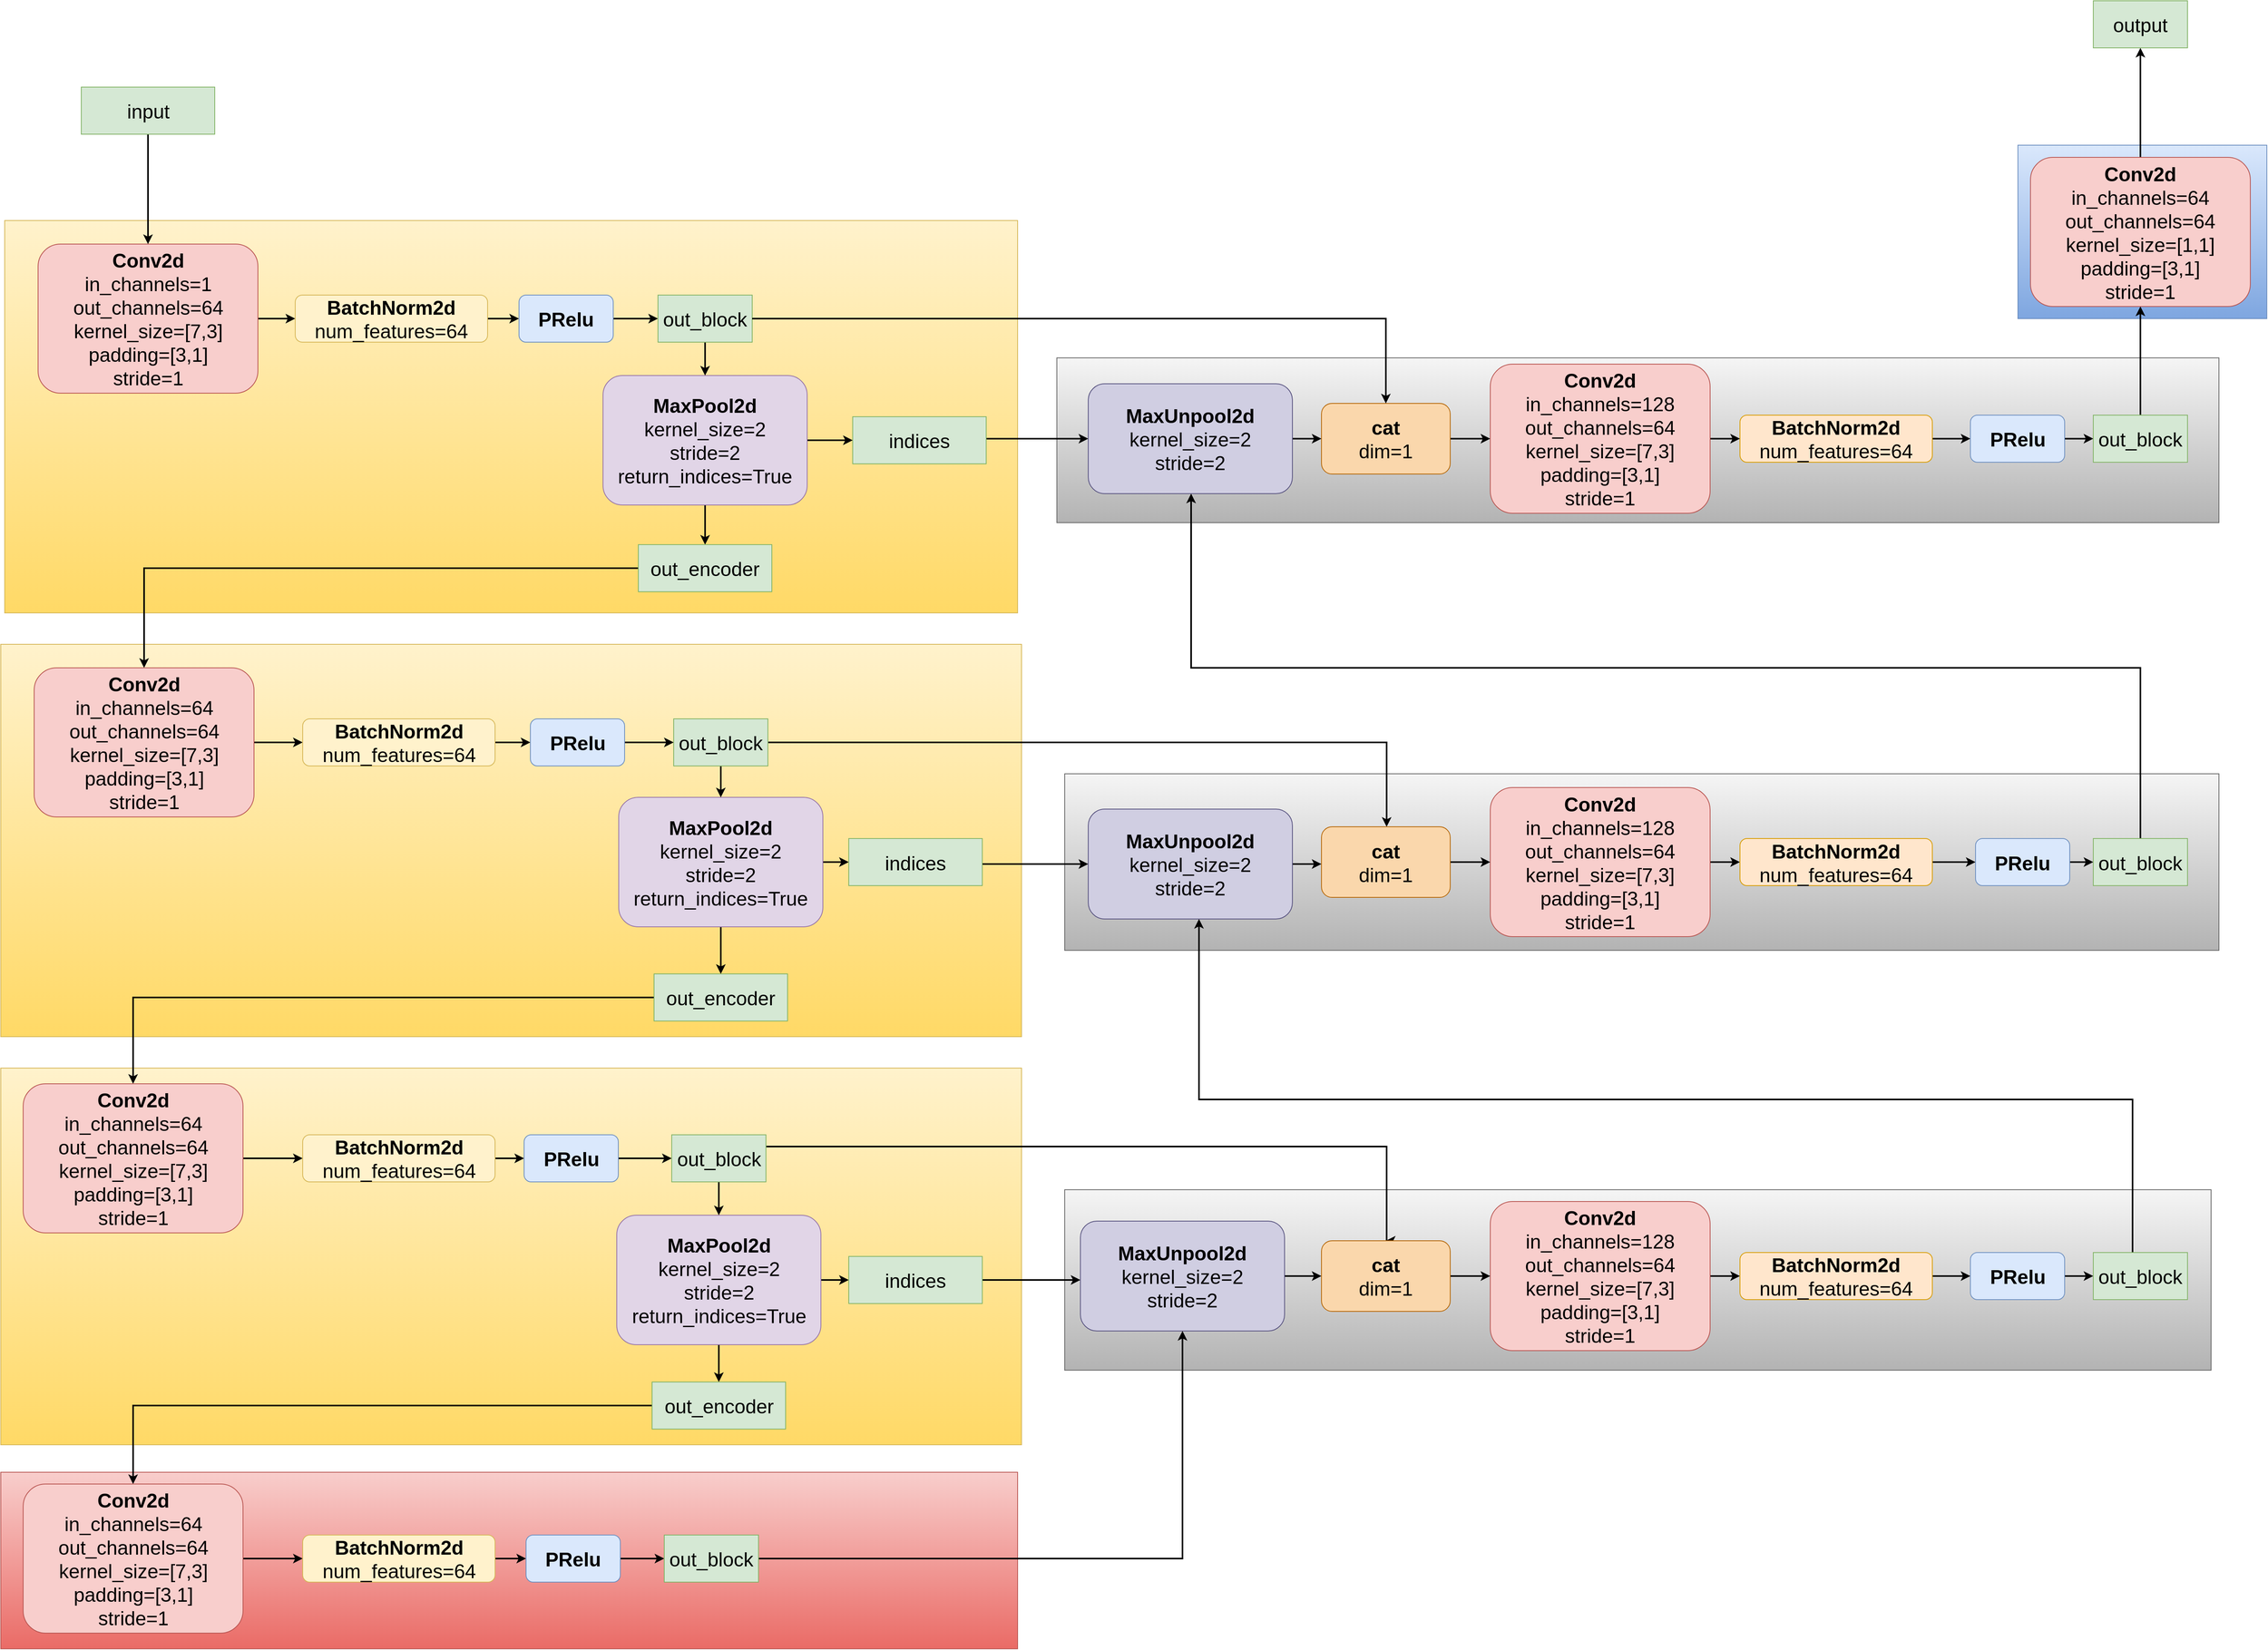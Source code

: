 <mxfile version="12.2.2" type="device" pages="1"><diagram id="ebkbb_dNoYNT-kJklyXU" name="第 1 页"><mxGraphModel dx="3671" dy="2813" grid="1" gridSize="10" guides="1" tooltips="1" connect="1" arrows="1" fold="1" page="1" pageScale="1" pageWidth="827" pageHeight="1169" math="0" shadow="0"><root><mxCell id="0"/><mxCell id="1" parent="0"/><mxCell id="zVtlVulOjqy8Bte3YcSf-152" value="" style="rounded=0;whiteSpace=wrap;html=1;gradientColor=#7ea6e0;fillColor=#dae8fc;strokeColor=#6c8ebf;" vertex="1" parent="1"><mxGeometry x="2534" y="-76" width="317" height="221" as="geometry"/></mxCell><mxCell id="zVtlVulOjqy8Bte3YcSf-151" value="" style="rounded=0;whiteSpace=wrap;html=1;gradientColor=#ea6b66;fillColor=#f8cecc;strokeColor=#b85450;" vertex="1" parent="1"><mxGeometry x="-35" y="1615" width="1295" height="225" as="geometry"/></mxCell><mxCell id="zVtlVulOjqy8Bte3YcSf-150" value="" style="rounded=0;whiteSpace=wrap;html=1;gradientColor=#b3b3b3;fillColor=#f5f5f5;strokeColor=#666666;" vertex="1" parent="1"><mxGeometry x="1320" y="1255" width="1460" height="230" as="geometry"/></mxCell><mxCell id="zVtlVulOjqy8Bte3YcSf-149" value="" style="rounded=0;whiteSpace=wrap;html=1;gradientColor=#b3b3b3;fillColor=#f5f5f5;strokeColor=#666666;" vertex="1" parent="1"><mxGeometry x="1320" y="725" width="1470" height="225" as="geometry"/></mxCell><mxCell id="zVtlVulOjqy8Bte3YcSf-148" value="" style="rounded=0;whiteSpace=wrap;html=1;fillColor=#f5f5f5;strokeColor=#666666;gradientColor=#b3b3b3;" vertex="1" parent="1"><mxGeometry x="1310" y="195" width="1480" height="210" as="geometry"/></mxCell><mxCell id="zVtlVulOjqy8Bte3YcSf-147" value="" style="rounded=0;whiteSpace=wrap;html=1;gradientColor=#ffd966;fillColor=#fff2cc;strokeColor=#d6b656;" vertex="1" parent="1"><mxGeometry x="-35" y="1100" width="1300" height="480" as="geometry"/></mxCell><mxCell id="zVtlVulOjqy8Bte3YcSf-146" value="" style="rounded=0;whiteSpace=wrap;html=1;gradientColor=#ffd966;fillColor=#fff2cc;strokeColor=#d6b656;" vertex="1" parent="1"><mxGeometry x="-35" y="560" width="1300" height="500" as="geometry"/></mxCell><mxCell id="zVtlVulOjqy8Bte3YcSf-145" value="" style="rounded=0;whiteSpace=wrap;html=1;fillColor=#fff2cc;strokeColor=#d6b656;gradientColor=#ffd966;" vertex="1" parent="1"><mxGeometry x="-30" y="20" width="1290" height="500" as="geometry"/></mxCell><mxCell id="zVtlVulOjqy8Bte3YcSf-5" style="edgeStyle=orthogonalEdgeStyle;rounded=0;orthogonalLoop=1;jettySize=auto;html=1;strokeWidth=2;" edge="1" parent="1" source="zVtlVulOjqy8Bte3YcSf-1" target="zVtlVulOjqy8Bte3YcSf-2"><mxGeometry relative="1" as="geometry"/></mxCell><mxCell id="zVtlVulOjqy8Bte3YcSf-1" value="&lt;font style=&quot;font-size: 25px&quot;&gt;&lt;b&gt;Conv2d&lt;/b&gt;&lt;br&gt;in_channels=1&lt;br&gt;out_channels=64&lt;br&gt;kernel_size=[7,3]&lt;br&gt;padding=[3,1]&lt;br&gt;stride=1&lt;br&gt;&lt;/font&gt;" style="rounded=1;whiteSpace=wrap;html=1;fillColor=#f8cecc;strokeColor=#b85450;" vertex="1" parent="1"><mxGeometry x="12.5" y="50" width="280" height="190" as="geometry"/></mxCell><mxCell id="zVtlVulOjqy8Bte3YcSf-6" style="edgeStyle=orthogonalEdgeStyle;rounded=0;orthogonalLoop=1;jettySize=auto;html=1;strokeWidth=2;" edge="1" parent="1" source="zVtlVulOjqy8Bte3YcSf-2" target="zVtlVulOjqy8Bte3YcSf-3"><mxGeometry relative="1" as="geometry"/></mxCell><mxCell id="zVtlVulOjqy8Bte3YcSf-2" value="&lt;font style=&quot;font-size: 25px&quot;&gt;&lt;b&gt;BatchNorm2d&lt;/b&gt;&lt;br&gt;num_features=64&lt;br&gt;&lt;/font&gt;" style="rounded=1;whiteSpace=wrap;html=1;fillColor=#fff2cc;strokeColor=#d6b656;" vertex="1" parent="1"><mxGeometry x="340" y="115" width="245" height="60" as="geometry"/></mxCell><mxCell id="zVtlVulOjqy8Bte3YcSf-9" style="edgeStyle=orthogonalEdgeStyle;rounded=0;orthogonalLoop=1;jettySize=auto;html=1;strokeWidth=2;" edge="1" parent="1" source="zVtlVulOjqy8Bte3YcSf-3" target="zVtlVulOjqy8Bte3YcSf-8"><mxGeometry relative="1" as="geometry"><Array as="points"><mxPoint x="840" y="145"/><mxPoint x="840" y="145"/></Array></mxGeometry></mxCell><mxCell id="zVtlVulOjqy8Bte3YcSf-3" value="&lt;font style=&quot;font-size: 25px&quot;&gt;&lt;b&gt;PRelu&lt;/b&gt;&lt;/font&gt;" style="rounded=1;whiteSpace=wrap;html=1;fillColor=#dae8fc;strokeColor=#6c8ebf;" vertex="1" parent="1"><mxGeometry x="625" y="115" width="120" height="60" as="geometry"/></mxCell><mxCell id="zVtlVulOjqy8Bte3YcSf-11" style="edgeStyle=orthogonalEdgeStyle;rounded=0;orthogonalLoop=1;jettySize=auto;html=1;strokeWidth=2;" edge="1" parent="1" source="zVtlVulOjqy8Bte3YcSf-4" target="zVtlVulOjqy8Bte3YcSf-10"><mxGeometry relative="1" as="geometry"/></mxCell><mxCell id="zVtlVulOjqy8Bte3YcSf-137" style="edgeStyle=orthogonalEdgeStyle;rounded=0;orthogonalLoop=1;jettySize=auto;html=1;strokeWidth=2;" edge="1" parent="1" source="zVtlVulOjqy8Bte3YcSf-4" target="zVtlVulOjqy8Bte3YcSf-12"><mxGeometry relative="1" as="geometry"/></mxCell><mxCell id="zVtlVulOjqy8Bte3YcSf-4" value="&lt;span style=&quot;font-size: 25px&quot;&gt;&lt;b&gt;MaxPool2d&lt;/b&gt;&lt;br&gt;kernel_size=2&lt;br&gt;stride=2&lt;br&gt;return_indices=True&lt;br&gt;&lt;/span&gt;" style="rounded=1;whiteSpace=wrap;html=1;fillColor=#e1d5e7;strokeColor=#9673a6;" vertex="1" parent="1"><mxGeometry x="732" y="217.5" width="260" height="165" as="geometry"/></mxCell><mxCell id="zVtlVulOjqy8Bte3YcSf-40" style="edgeStyle=orthogonalEdgeStyle;rounded=0;orthogonalLoop=1;jettySize=auto;html=1;strokeWidth=2;" edge="1" parent="1" source="zVtlVulOjqy8Bte3YcSf-8" target="zVtlVulOjqy8Bte3YcSf-4"><mxGeometry relative="1" as="geometry"><Array as="points"><mxPoint x="900" y="373"/></Array></mxGeometry></mxCell><mxCell id="zVtlVulOjqy8Bte3YcSf-8" value="&lt;font style=&quot;font-size: 25px&quot;&gt;out_block&lt;/font&gt;" style="rounded=0;whiteSpace=wrap;html=1;fillColor=#d5e8d4;strokeColor=#82b366;" vertex="1" parent="1"><mxGeometry x="802" y="115" width="120" height="60" as="geometry"/></mxCell><mxCell id="zVtlVulOjqy8Bte3YcSf-87" style="edgeStyle=orthogonalEdgeStyle;rounded=0;orthogonalLoop=1;jettySize=auto;html=1;entryX=0.5;entryY=0;entryDx=0;entryDy=0;strokeWidth=2;" edge="1" parent="1" source="zVtlVulOjqy8Bte3YcSf-10" target="zVtlVulOjqy8Bte3YcSf-42"><mxGeometry relative="1" as="geometry"/></mxCell><mxCell id="zVtlVulOjqy8Bte3YcSf-10" value="&lt;span style=&quot;font-size: 25px&quot;&gt;out_encoder&lt;/span&gt;" style="rounded=0;whiteSpace=wrap;html=1;fillColor=#d5e8d4;strokeColor=#82b366;" vertex="1" parent="1"><mxGeometry x="777" y="433" width="170" height="60" as="geometry"/></mxCell><mxCell id="zVtlVulOjqy8Bte3YcSf-125" style="edgeStyle=orthogonalEdgeStyle;rounded=0;orthogonalLoop=1;jettySize=auto;html=1;strokeWidth=2;" edge="1" parent="1" source="zVtlVulOjqy8Bte3YcSf-12" target="zVtlVulOjqy8Bte3YcSf-121"><mxGeometry relative="1" as="geometry"><Array as="points"><mxPoint x="1250" y="298"/><mxPoint x="1250" y="298"/></Array></mxGeometry></mxCell><mxCell id="zVtlVulOjqy8Bte3YcSf-12" value="&lt;span style=&quot;font-size: 25px&quot;&gt;indices&lt;/span&gt;" style="rounded=0;whiteSpace=wrap;html=1;fillColor=#d5e8d4;strokeColor=#82b366;" vertex="1" parent="1"><mxGeometry x="1050" y="270" width="170" height="60" as="geometry"/></mxCell><mxCell id="zVtlVulOjqy8Bte3YcSf-41" style="edgeStyle=orthogonalEdgeStyle;rounded=0;orthogonalLoop=1;jettySize=auto;html=1;strokeWidth=2;" edge="1" source="zVtlVulOjqy8Bte3YcSf-42" target="zVtlVulOjqy8Bte3YcSf-44" parent="1"><mxGeometry relative="1" as="geometry"/></mxCell><mxCell id="zVtlVulOjqy8Bte3YcSf-42" value="&lt;font style=&quot;font-size: 25px&quot;&gt;&lt;b&gt;Conv2d&lt;/b&gt;&lt;br&gt;in_channels=64&lt;br&gt;out_channels=64&lt;br&gt;kernel_size=[7,3]&lt;br&gt;padding=[3,1]&lt;br&gt;stride=1&lt;br&gt;&lt;/font&gt;" style="rounded=1;whiteSpace=wrap;html=1;fillColor=#f8cecc;strokeColor=#b85450;" vertex="1" parent="1"><mxGeometry x="7.5" y="590" width="280" height="190" as="geometry"/></mxCell><mxCell id="zVtlVulOjqy8Bte3YcSf-43" style="edgeStyle=orthogonalEdgeStyle;rounded=0;orthogonalLoop=1;jettySize=auto;html=1;strokeWidth=2;" edge="1" source="zVtlVulOjqy8Bte3YcSf-44" target="zVtlVulOjqy8Bte3YcSf-46" parent="1"><mxGeometry relative="1" as="geometry"/></mxCell><mxCell id="zVtlVulOjqy8Bte3YcSf-44" value="&lt;font style=&quot;font-size: 25px&quot;&gt;&lt;b&gt;BatchNorm2d&lt;/b&gt;&lt;br&gt;num_features=64&lt;br&gt;&lt;/font&gt;" style="rounded=1;whiteSpace=wrap;html=1;fillColor=#fff2cc;strokeColor=#d6b656;" vertex="1" parent="1"><mxGeometry x="349.5" y="655" width="245" height="60" as="geometry"/></mxCell><mxCell id="zVtlVulOjqy8Bte3YcSf-88" style="edgeStyle=orthogonalEdgeStyle;rounded=0;orthogonalLoop=1;jettySize=auto;html=1;strokeWidth=2;" edge="1" parent="1" source="zVtlVulOjqy8Bte3YcSf-46" target="zVtlVulOjqy8Bte3YcSf-51"><mxGeometry relative="1" as="geometry"/></mxCell><mxCell id="zVtlVulOjqy8Bte3YcSf-46" value="&lt;font style=&quot;font-size: 25px&quot;&gt;&lt;b&gt;PRelu&lt;/b&gt;&lt;/font&gt;" style="rounded=1;whiteSpace=wrap;html=1;fillColor=#dae8fc;strokeColor=#6c8ebf;" vertex="1" parent="1"><mxGeometry x="639.5" y="655" width="120" height="60" as="geometry"/></mxCell><mxCell id="zVtlVulOjqy8Bte3YcSf-47" style="edgeStyle=orthogonalEdgeStyle;rounded=0;orthogonalLoop=1;jettySize=auto;html=1;strokeWidth=2;" edge="1" source="zVtlVulOjqy8Bte3YcSf-49" target="zVtlVulOjqy8Bte3YcSf-52" parent="1"><mxGeometry relative="1" as="geometry"/></mxCell><mxCell id="zVtlVulOjqy8Bte3YcSf-138" style="edgeStyle=orthogonalEdgeStyle;rounded=0;orthogonalLoop=1;jettySize=auto;html=1;strokeWidth=2;" edge="1" parent="1" source="zVtlVulOjqy8Bte3YcSf-49" target="zVtlVulOjqy8Bte3YcSf-53"><mxGeometry relative="1" as="geometry"/></mxCell><mxCell id="zVtlVulOjqy8Bte3YcSf-49" value="&lt;span style=&quot;font-size: 25px&quot;&gt;&lt;b&gt;MaxPool2d&lt;/b&gt;&lt;br&gt;kernel_size=2&lt;br&gt;stride=2&lt;br&gt;return_indices=True&lt;br&gt;&lt;/span&gt;" style="rounded=1;whiteSpace=wrap;html=1;fillColor=#e1d5e7;strokeColor=#9673a6;" vertex="1" parent="1"><mxGeometry x="752" y="755" width="260" height="165" as="geometry"/></mxCell><mxCell id="zVtlVulOjqy8Bte3YcSf-89" style="edgeStyle=orthogonalEdgeStyle;rounded=0;orthogonalLoop=1;jettySize=auto;html=1;strokeWidth=2;" edge="1" parent="1" source="zVtlVulOjqy8Bte3YcSf-51" target="zVtlVulOjqy8Bte3YcSf-49"><mxGeometry relative="1" as="geometry"/></mxCell><mxCell id="zVtlVulOjqy8Bte3YcSf-112" style="edgeStyle=orthogonalEdgeStyle;rounded=0;orthogonalLoop=1;jettySize=auto;html=1;strokeWidth=2;" edge="1" parent="1" source="zVtlVulOjqy8Bte3YcSf-51" target="zVtlVulOjqy8Bte3YcSf-109"><mxGeometry relative="1" as="geometry"><Array as="points"><mxPoint x="1730" y="685"/></Array></mxGeometry></mxCell><mxCell id="zVtlVulOjqy8Bte3YcSf-51" value="&lt;font style=&quot;font-size: 25px&quot;&gt;out_block&lt;/font&gt;" style="rounded=0;whiteSpace=wrap;html=1;fillColor=#d5e8d4;strokeColor=#82b366;" vertex="1" parent="1"><mxGeometry x="822" y="655" width="120" height="60" as="geometry"/></mxCell><mxCell id="zVtlVulOjqy8Bte3YcSf-90" style="edgeStyle=orthogonalEdgeStyle;rounded=0;orthogonalLoop=1;jettySize=auto;html=1;strokeWidth=2;" edge="1" parent="1" source="zVtlVulOjqy8Bte3YcSf-52" target="zVtlVulOjqy8Bte3YcSf-55"><mxGeometry relative="1" as="geometry"/></mxCell><mxCell id="zVtlVulOjqy8Bte3YcSf-52" value="&lt;span style=&quot;font-size: 25px&quot;&gt;out_encoder&lt;/span&gt;" style="rounded=0;whiteSpace=wrap;html=1;fillColor=#d5e8d4;strokeColor=#82b366;" vertex="1" parent="1"><mxGeometry x="797" y="980" width="170" height="60" as="geometry"/></mxCell><mxCell id="zVtlVulOjqy8Bte3YcSf-111" style="edgeStyle=orthogonalEdgeStyle;rounded=0;orthogonalLoop=1;jettySize=auto;html=1;strokeWidth=2;" edge="1" parent="1" source="zVtlVulOjqy8Bte3YcSf-53" target="zVtlVulOjqy8Bte3YcSf-107"><mxGeometry relative="1" as="geometry"><Array as="points"><mxPoint x="1250" y="840"/><mxPoint x="1250" y="840"/></Array></mxGeometry></mxCell><mxCell id="zVtlVulOjqy8Bte3YcSf-53" value="&lt;span style=&quot;font-size: 25px&quot;&gt;indices&lt;/span&gt;" style="rounded=0;whiteSpace=wrap;html=1;fillColor=#d5e8d4;strokeColor=#82b366;" vertex="1" parent="1"><mxGeometry x="1045" y="807.5" width="170" height="60" as="geometry"/></mxCell><mxCell id="zVtlVulOjqy8Bte3YcSf-54" style="edgeStyle=orthogonalEdgeStyle;rounded=0;orthogonalLoop=1;jettySize=auto;html=1;strokeWidth=2;" edge="1" source="zVtlVulOjqy8Bte3YcSf-55" target="zVtlVulOjqy8Bte3YcSf-57" parent="1"><mxGeometry relative="1" as="geometry"/></mxCell><mxCell id="zVtlVulOjqy8Bte3YcSf-55" value="&lt;font style=&quot;font-size: 25px&quot;&gt;&lt;b&gt;Conv2d&lt;/b&gt;&lt;br&gt;in_channels=64&lt;br&gt;out_channels=64&lt;br&gt;kernel_size=[7,3]&lt;br&gt;padding=[3,1]&lt;br&gt;stride=1&lt;br&gt;&lt;/font&gt;" style="rounded=1;whiteSpace=wrap;html=1;fillColor=#f8cecc;strokeColor=#b85450;" vertex="1" parent="1"><mxGeometry x="-6.5" y="1120" width="280" height="190" as="geometry"/></mxCell><mxCell id="zVtlVulOjqy8Bte3YcSf-56" style="edgeStyle=orthogonalEdgeStyle;rounded=0;orthogonalLoop=1;jettySize=auto;html=1;strokeWidth=2;" edge="1" source="zVtlVulOjqy8Bte3YcSf-57" target="zVtlVulOjqy8Bte3YcSf-59" parent="1"><mxGeometry relative="1" as="geometry"/></mxCell><mxCell id="zVtlVulOjqy8Bte3YcSf-57" value="&lt;font style=&quot;font-size: 25px&quot;&gt;&lt;b&gt;BatchNorm2d&lt;/b&gt;&lt;br&gt;num_features=64&lt;br&gt;&lt;/font&gt;" style="rounded=1;whiteSpace=wrap;html=1;fillColor=#fff2cc;strokeColor=#d6b656;" vertex="1" parent="1"><mxGeometry x="349.5" y="1185" width="245" height="60" as="geometry"/></mxCell><mxCell id="zVtlVulOjqy8Bte3YcSf-91" style="edgeStyle=orthogonalEdgeStyle;rounded=0;orthogonalLoop=1;jettySize=auto;html=1;strokeWidth=2;" edge="1" parent="1" source="zVtlVulOjqy8Bte3YcSf-59" target="zVtlVulOjqy8Bte3YcSf-64"><mxGeometry relative="1" as="geometry"/></mxCell><mxCell id="zVtlVulOjqy8Bte3YcSf-59" value="&lt;font style=&quot;font-size: 25px&quot;&gt;&lt;b&gt;PRelu&lt;/b&gt;&lt;/font&gt;" style="rounded=1;whiteSpace=wrap;html=1;fillColor=#dae8fc;strokeColor=#6c8ebf;" vertex="1" parent="1"><mxGeometry x="631.5" y="1185" width="120" height="60" as="geometry"/></mxCell><mxCell id="zVtlVulOjqy8Bte3YcSf-141" style="edgeStyle=orthogonalEdgeStyle;rounded=0;orthogonalLoop=1;jettySize=auto;html=1;strokeWidth=2;" edge="1" parent="1" source="zVtlVulOjqy8Bte3YcSf-62" target="zVtlVulOjqy8Bte3YcSf-66"><mxGeometry relative="1" as="geometry"/></mxCell><mxCell id="zVtlVulOjqy8Bte3YcSf-142" style="edgeStyle=orthogonalEdgeStyle;rounded=0;orthogonalLoop=1;jettySize=auto;html=1;strokeWidth=2;" edge="1" parent="1" source="zVtlVulOjqy8Bte3YcSf-62" target="zVtlVulOjqy8Bte3YcSf-65"><mxGeometry relative="1" as="geometry"/></mxCell><mxCell id="zVtlVulOjqy8Bte3YcSf-62" value="&lt;span style=&quot;font-size: 25px&quot;&gt;&lt;b&gt;MaxPool2d&lt;/b&gt;&lt;br&gt;kernel_size=2&lt;br&gt;stride=2&lt;br&gt;return_indices=True&lt;br&gt;&lt;/span&gt;" style="rounded=1;whiteSpace=wrap;html=1;fillColor=#e1d5e7;strokeColor=#9673a6;" vertex="1" parent="1"><mxGeometry x="749.5" y="1287.5" width="260" height="165" as="geometry"/></mxCell><mxCell id="zVtlVulOjqy8Bte3YcSf-98" style="edgeStyle=orthogonalEdgeStyle;rounded=0;orthogonalLoop=1;jettySize=auto;html=1;entryX=0.5;entryY=0;entryDx=0;entryDy=0;strokeWidth=2;" edge="1" parent="1" source="zVtlVulOjqy8Bte3YcSf-64" target="zVtlVulOjqy8Bte3YcSf-76"><mxGeometry relative="1" as="geometry"><Array as="points"><mxPoint x="1730" y="1200"/></Array></mxGeometry></mxCell><mxCell id="zVtlVulOjqy8Bte3YcSf-140" style="edgeStyle=orthogonalEdgeStyle;rounded=0;orthogonalLoop=1;jettySize=auto;html=1;strokeWidth=2;" edge="1" parent="1" source="zVtlVulOjqy8Bte3YcSf-64" target="zVtlVulOjqy8Bte3YcSf-62"><mxGeometry relative="1" as="geometry"/></mxCell><mxCell id="zVtlVulOjqy8Bte3YcSf-64" value="&lt;font style=&quot;font-size: 25px&quot;&gt;out_block&lt;/font&gt;" style="rounded=0;whiteSpace=wrap;html=1;fillColor=#d5e8d4;strokeColor=#82b366;" vertex="1" parent="1"><mxGeometry x="819.5" y="1185" width="120" height="60" as="geometry"/></mxCell><mxCell id="zVtlVulOjqy8Bte3YcSf-94" style="edgeStyle=orthogonalEdgeStyle;rounded=0;orthogonalLoop=1;jettySize=auto;html=1;strokeWidth=2;" edge="1" parent="1" source="zVtlVulOjqy8Bte3YcSf-65" target="zVtlVulOjqy8Bte3YcSf-81"><mxGeometry relative="1" as="geometry"/></mxCell><mxCell id="zVtlVulOjqy8Bte3YcSf-65" value="&lt;span style=&quot;font-size: 25px&quot;&gt;out_encoder&lt;/span&gt;" style="rounded=0;whiteSpace=wrap;html=1;fillColor=#d5e8d4;strokeColor=#82b366;" vertex="1" parent="1"><mxGeometry x="794.5" y="1500" width="170" height="60" as="geometry"/></mxCell><mxCell id="zVtlVulOjqy8Bte3YcSf-97" style="edgeStyle=orthogonalEdgeStyle;rounded=0;orthogonalLoop=1;jettySize=auto;html=1;strokeWidth=2;" edge="1" parent="1" source="zVtlVulOjqy8Bte3YcSf-66" target="zVtlVulOjqy8Bte3YcSf-74"><mxGeometry relative="1" as="geometry"><Array as="points"><mxPoint x="1300" y="1370"/><mxPoint x="1300" y="1370"/></Array></mxGeometry></mxCell><mxCell id="zVtlVulOjqy8Bte3YcSf-66" value="&lt;span style=&quot;font-size: 25px&quot;&gt;indices&lt;/span&gt;" style="rounded=0;whiteSpace=wrap;html=1;fillColor=#d5e8d4;strokeColor=#82b366;" vertex="1" parent="1"><mxGeometry x="1045" y="1340" width="170" height="60" as="geometry"/></mxCell><mxCell id="zVtlVulOjqy8Bte3YcSf-67" style="edgeStyle=orthogonalEdgeStyle;rounded=0;orthogonalLoop=1;jettySize=auto;html=1;strokeWidth=2;" edge="1" source="zVtlVulOjqy8Bte3YcSf-68" target="zVtlVulOjqy8Bte3YcSf-70" parent="1"><mxGeometry relative="1" as="geometry"/></mxCell><mxCell id="zVtlVulOjqy8Bte3YcSf-68" value="&lt;font style=&quot;font-size: 25px&quot;&gt;&lt;b&gt;Conv2d&lt;/b&gt;&lt;br&gt;in_channels=128&lt;br&gt;out_channels=64&lt;br&gt;kernel_size=[7,3]&lt;br&gt;padding=[3,1]&lt;br&gt;stride=1&lt;br&gt;&lt;/font&gt;" style="rounded=1;whiteSpace=wrap;html=1;fillColor=#f8cecc;strokeColor=#b85450;" vertex="1" parent="1"><mxGeometry x="1862" y="1270" width="280" height="190" as="geometry"/></mxCell><mxCell id="zVtlVulOjqy8Bte3YcSf-69" style="edgeStyle=orthogonalEdgeStyle;rounded=0;orthogonalLoop=1;jettySize=auto;html=1;strokeWidth=2;" edge="1" source="zVtlVulOjqy8Bte3YcSf-70" target="zVtlVulOjqy8Bte3YcSf-72" parent="1"><mxGeometry relative="1" as="geometry"/></mxCell><mxCell id="zVtlVulOjqy8Bte3YcSf-70" value="&lt;font style=&quot;font-size: 25px&quot;&gt;&lt;b&gt;BatchNorm2d&lt;/b&gt;&lt;br&gt;num_features=64&lt;br&gt;&lt;/font&gt;" style="rounded=1;whiteSpace=wrap;html=1;fillColor=#ffe6cc;strokeColor=#d79b00;" vertex="1" parent="1"><mxGeometry x="2180" y="1335" width="245" height="60" as="geometry"/></mxCell><mxCell id="zVtlVulOjqy8Bte3YcSf-95" style="edgeStyle=orthogonalEdgeStyle;rounded=0;orthogonalLoop=1;jettySize=auto;html=1;strokeWidth=2;" edge="1" parent="1" source="zVtlVulOjqy8Bte3YcSf-72" target="zVtlVulOjqy8Bte3YcSf-73"><mxGeometry relative="1" as="geometry"/></mxCell><mxCell id="zVtlVulOjqy8Bte3YcSf-72" value="&lt;font style=&quot;font-size: 25px&quot;&gt;&lt;b&gt;PRelu&lt;/b&gt;&lt;/font&gt;" style="rounded=1;whiteSpace=wrap;html=1;fillColor=#dae8fc;strokeColor=#6c8ebf;" vertex="1" parent="1"><mxGeometry x="2473.5" y="1335" width="120" height="60" as="geometry"/></mxCell><mxCell id="zVtlVulOjqy8Bte3YcSf-110" style="edgeStyle=orthogonalEdgeStyle;rounded=0;orthogonalLoop=1;jettySize=auto;html=1;strokeWidth=2;" edge="1" parent="1" source="zVtlVulOjqy8Bte3YcSf-73" target="zVtlVulOjqy8Bte3YcSf-107"><mxGeometry relative="1" as="geometry"><Array as="points"><mxPoint x="2680" y="1140"/><mxPoint x="1491" y="1140"/></Array></mxGeometry></mxCell><mxCell id="zVtlVulOjqy8Bte3YcSf-73" value="&lt;font style=&quot;font-size: 25px&quot;&gt;out_block&lt;/font&gt;" style="rounded=0;whiteSpace=wrap;html=1;fillColor=#d5e8d4;strokeColor=#82b366;" vertex="1" parent="1"><mxGeometry x="2630" y="1335" width="120" height="60" as="geometry"/></mxCell><mxCell id="zVtlVulOjqy8Bte3YcSf-77" style="edgeStyle=orthogonalEdgeStyle;rounded=0;orthogonalLoop=1;jettySize=auto;html=1;strokeWidth=2;" edge="1" parent="1" source="zVtlVulOjqy8Bte3YcSf-74" target="zVtlVulOjqy8Bte3YcSf-76"><mxGeometry relative="1" as="geometry"/></mxCell><mxCell id="zVtlVulOjqy8Bte3YcSf-74" value="&lt;span style=&quot;font-size: 25px&quot;&gt;&lt;b&gt;MaxUnpool2d&lt;/b&gt;&lt;br&gt;kernel_size=2&lt;br&gt;stride=2&lt;br&gt;&lt;/span&gt;" style="rounded=1;whiteSpace=wrap;html=1;fillColor=#d0cee2;strokeColor=#56517e;" vertex="1" parent="1"><mxGeometry x="1340" y="1295" width="260" height="140" as="geometry"/></mxCell><mxCell id="zVtlVulOjqy8Bte3YcSf-78" style="edgeStyle=orthogonalEdgeStyle;rounded=0;orthogonalLoop=1;jettySize=auto;html=1;strokeWidth=2;" edge="1" parent="1" source="zVtlVulOjqy8Bte3YcSf-76" target="zVtlVulOjqy8Bte3YcSf-68"><mxGeometry relative="1" as="geometry"/></mxCell><mxCell id="zVtlVulOjqy8Bte3YcSf-76" value="&lt;span style=&quot;font-size: 25px&quot;&gt;&lt;b&gt;cat&lt;/b&gt;&lt;br&gt;dim=1&lt;br&gt;&lt;/span&gt;" style="rounded=1;whiteSpace=wrap;html=1;fillColor=#fad7ac;strokeColor=#b46504;" vertex="1" parent="1"><mxGeometry x="1647" y="1320" width="164" height="90" as="geometry"/></mxCell><mxCell id="zVtlVulOjqy8Bte3YcSf-80" style="edgeStyle=orthogonalEdgeStyle;rounded=0;orthogonalLoop=1;jettySize=auto;html=1;strokeWidth=2;" edge="1" source="zVtlVulOjqy8Bte3YcSf-81" target="zVtlVulOjqy8Bte3YcSf-83" parent="1"><mxGeometry relative="1" as="geometry"/></mxCell><mxCell id="zVtlVulOjqy8Bte3YcSf-81" value="&lt;font style=&quot;font-size: 25px&quot;&gt;&lt;b&gt;Conv2d&lt;/b&gt;&lt;br&gt;in_channels=64&lt;br&gt;out_channels=64&lt;br&gt;kernel_size=[7,3]&lt;br&gt;padding=[3,1]&lt;br&gt;stride=1&lt;br&gt;&lt;/font&gt;" style="rounded=1;whiteSpace=wrap;html=1;fillColor=#f8cecc;strokeColor=#b85450;" vertex="1" parent="1"><mxGeometry x="-6.5" y="1630" width="280" height="190" as="geometry"/></mxCell><mxCell id="zVtlVulOjqy8Bte3YcSf-82" style="edgeStyle=orthogonalEdgeStyle;rounded=0;orthogonalLoop=1;jettySize=auto;html=1;strokeWidth=2;" edge="1" source="zVtlVulOjqy8Bte3YcSf-83" target="zVtlVulOjqy8Bte3YcSf-85" parent="1"><mxGeometry relative="1" as="geometry"/></mxCell><mxCell id="zVtlVulOjqy8Bte3YcSf-83" value="&lt;font style=&quot;font-size: 25px&quot;&gt;&lt;b&gt;BatchNorm2d&lt;/b&gt;&lt;br&gt;num_features=64&lt;br&gt;&lt;/font&gt;" style="rounded=1;whiteSpace=wrap;html=1;fillColor=#fff2cc;strokeColor=#d6b656;" vertex="1" parent="1"><mxGeometry x="349.5" y="1695" width="245" height="60" as="geometry"/></mxCell><mxCell id="zVtlVulOjqy8Bte3YcSf-93" style="edgeStyle=orthogonalEdgeStyle;rounded=0;orthogonalLoop=1;jettySize=auto;html=1;strokeWidth=2;" edge="1" parent="1" source="zVtlVulOjqy8Bte3YcSf-85" target="zVtlVulOjqy8Bte3YcSf-86"><mxGeometry relative="1" as="geometry"/></mxCell><mxCell id="zVtlVulOjqy8Bte3YcSf-85" value="&lt;font style=&quot;font-size: 25px&quot;&gt;&lt;b&gt;PRelu&lt;/b&gt;&lt;/font&gt;" style="rounded=1;whiteSpace=wrap;html=1;fillColor=#dae8fc;strokeColor=#6c8ebf;" vertex="1" parent="1"><mxGeometry x="634" y="1695" width="120" height="60" as="geometry"/></mxCell><mxCell id="zVtlVulOjqy8Bte3YcSf-96" style="edgeStyle=orthogonalEdgeStyle;rounded=0;orthogonalLoop=1;jettySize=auto;html=1;strokeWidth=2;" edge="1" parent="1" source="zVtlVulOjqy8Bte3YcSf-86" target="zVtlVulOjqy8Bte3YcSf-74"><mxGeometry relative="1" as="geometry"/></mxCell><mxCell id="zVtlVulOjqy8Bte3YcSf-86" value="&lt;font style=&quot;font-size: 25px&quot;&gt;out_block&lt;/font&gt;" style="rounded=0;whiteSpace=wrap;html=1;fillColor=#d5e8d4;strokeColor=#82b366;" vertex="1" parent="1"><mxGeometry x="810" y="1695" width="120" height="60" as="geometry"/></mxCell><mxCell id="zVtlVulOjqy8Bte3YcSf-99" style="edgeStyle=orthogonalEdgeStyle;rounded=0;orthogonalLoop=1;jettySize=auto;html=1;strokeWidth=2;" edge="1" source="zVtlVulOjqy8Bte3YcSf-100" target="zVtlVulOjqy8Bte3YcSf-102" parent="1"><mxGeometry relative="1" as="geometry"/></mxCell><mxCell id="zVtlVulOjqy8Bte3YcSf-100" value="&lt;font style=&quot;font-size: 25px&quot;&gt;&lt;b&gt;Conv2d&lt;/b&gt;&lt;br&gt;in_channels=128&lt;br&gt;out_channels=64&lt;br&gt;kernel_size=[7,3]&lt;br&gt;padding=[3,1]&lt;br&gt;stride=1&lt;br&gt;&lt;/font&gt;" style="rounded=1;whiteSpace=wrap;html=1;fillColor=#f8cecc;strokeColor=#b85450;" vertex="1" parent="1"><mxGeometry x="1862" y="742.5" width="280" height="190" as="geometry"/></mxCell><mxCell id="zVtlVulOjqy8Bte3YcSf-101" style="edgeStyle=orthogonalEdgeStyle;rounded=0;orthogonalLoop=1;jettySize=auto;html=1;strokeWidth=2;" edge="1" source="zVtlVulOjqy8Bte3YcSf-102" target="zVtlVulOjqy8Bte3YcSf-104" parent="1"><mxGeometry relative="1" as="geometry"/></mxCell><mxCell id="zVtlVulOjqy8Bte3YcSf-102" value="&lt;font style=&quot;font-size: 25px&quot;&gt;&lt;b&gt;BatchNorm2d&lt;/b&gt;&lt;br&gt;num_features=64&lt;br&gt;&lt;/font&gt;" style="rounded=1;whiteSpace=wrap;html=1;fillColor=#ffe6cc;strokeColor=#d79b00;" vertex="1" parent="1"><mxGeometry x="2180" y="807.5" width="245" height="60" as="geometry"/></mxCell><mxCell id="zVtlVulOjqy8Bte3YcSf-103" style="edgeStyle=orthogonalEdgeStyle;rounded=0;orthogonalLoop=1;jettySize=auto;html=1;strokeWidth=2;" edge="1" source="zVtlVulOjqy8Bte3YcSf-104" target="zVtlVulOjqy8Bte3YcSf-105" parent="1"><mxGeometry relative="1" as="geometry"/></mxCell><mxCell id="zVtlVulOjqy8Bte3YcSf-104" value="&lt;font style=&quot;font-size: 25px&quot;&gt;&lt;b&gt;PRelu&lt;/b&gt;&lt;/font&gt;" style="rounded=1;whiteSpace=wrap;html=1;fillColor=#dae8fc;strokeColor=#6c8ebf;" vertex="1" parent="1"><mxGeometry x="2480" y="807.5" width="120" height="60" as="geometry"/></mxCell><mxCell id="zVtlVulOjqy8Bte3YcSf-124" style="edgeStyle=orthogonalEdgeStyle;rounded=0;orthogonalLoop=1;jettySize=auto;html=1;strokeWidth=2;" edge="1" parent="1" source="zVtlVulOjqy8Bte3YcSf-105" target="zVtlVulOjqy8Bte3YcSf-121"><mxGeometry relative="1" as="geometry"><Array as="points"><mxPoint x="2690" y="590"/><mxPoint x="1481" y="590"/></Array></mxGeometry></mxCell><mxCell id="zVtlVulOjqy8Bte3YcSf-105" value="&lt;font style=&quot;font-size: 25px&quot;&gt;out_block&lt;/font&gt;" style="rounded=0;whiteSpace=wrap;html=1;fillColor=#d5e8d4;strokeColor=#82b366;" vertex="1" parent="1"><mxGeometry x="2630" y="807.5" width="120" height="60" as="geometry"/></mxCell><mxCell id="zVtlVulOjqy8Bte3YcSf-106" style="edgeStyle=orthogonalEdgeStyle;rounded=0;orthogonalLoop=1;jettySize=auto;html=1;strokeWidth=2;" edge="1" source="zVtlVulOjqy8Bte3YcSf-107" target="zVtlVulOjqy8Bte3YcSf-109" parent="1"><mxGeometry relative="1" as="geometry"><Array as="points"><mxPoint x="1670" y="840"/><mxPoint x="1670" y="840"/></Array></mxGeometry></mxCell><mxCell id="zVtlVulOjqy8Bte3YcSf-107" value="&lt;span style=&quot;font-size: 25px&quot;&gt;&lt;b&gt;MaxUnpool2d&lt;/b&gt;&lt;br&gt;kernel_size=2&lt;br&gt;stride=2&lt;br&gt;&lt;/span&gt;" style="rounded=1;whiteSpace=wrap;html=1;fillColor=#d0cee2;strokeColor=#56517e;" vertex="1" parent="1"><mxGeometry x="1350" y="770" width="260" height="140" as="geometry"/></mxCell><mxCell id="zVtlVulOjqy8Bte3YcSf-108" style="edgeStyle=orthogonalEdgeStyle;rounded=0;orthogonalLoop=1;jettySize=auto;html=1;strokeWidth=2;" edge="1" source="zVtlVulOjqy8Bte3YcSf-109" target="zVtlVulOjqy8Bte3YcSf-100" parent="1"><mxGeometry relative="1" as="geometry"/></mxCell><mxCell id="zVtlVulOjqy8Bte3YcSf-109" value="&lt;span style=&quot;font-size: 25px&quot;&gt;&lt;b&gt;cat&lt;/b&gt;&lt;br&gt;dim=1&lt;br&gt;&lt;/span&gt;" style="rounded=1;whiteSpace=wrap;html=1;fillColor=#fad7ac;strokeColor=#b46504;" vertex="1" parent="1"><mxGeometry x="1647" y="792.5" width="164" height="90" as="geometry"/></mxCell><mxCell id="zVtlVulOjqy8Bte3YcSf-115" style="edgeStyle=orthogonalEdgeStyle;rounded=0;orthogonalLoop=1;jettySize=auto;html=1;strokeWidth=2;" edge="1" source="zVtlVulOjqy8Bte3YcSf-116" target="zVtlVulOjqy8Bte3YcSf-118" parent="1"><mxGeometry relative="1" as="geometry"/></mxCell><mxCell id="zVtlVulOjqy8Bte3YcSf-116" value="&lt;font style=&quot;font-size: 25px&quot;&gt;&lt;b&gt;BatchNorm2d&lt;/b&gt;&lt;br&gt;num_features=64&lt;br&gt;&lt;/font&gt;" style="rounded=1;whiteSpace=wrap;html=1;fillColor=#ffe6cc;strokeColor=#d79b00;" vertex="1" parent="1"><mxGeometry x="2180" y="268" width="245" height="60" as="geometry"/></mxCell><mxCell id="zVtlVulOjqy8Bte3YcSf-117" style="edgeStyle=orthogonalEdgeStyle;rounded=0;orthogonalLoop=1;jettySize=auto;html=1;strokeWidth=2;" edge="1" source="zVtlVulOjqy8Bte3YcSf-118" target="zVtlVulOjqy8Bte3YcSf-119" parent="1"><mxGeometry relative="1" as="geometry"/></mxCell><mxCell id="zVtlVulOjqy8Bte3YcSf-118" value="&lt;font style=&quot;font-size: 25px&quot;&gt;&lt;b&gt;PRelu&lt;/b&gt;&lt;/font&gt;" style="rounded=1;whiteSpace=wrap;html=1;fillColor=#dae8fc;strokeColor=#6c8ebf;" vertex="1" parent="1"><mxGeometry x="2473.5" y="268" width="120" height="60" as="geometry"/></mxCell><mxCell id="zVtlVulOjqy8Bte3YcSf-133" style="edgeStyle=orthogonalEdgeStyle;rounded=0;orthogonalLoop=1;jettySize=auto;html=1;strokeWidth=2;" edge="1" parent="1" source="zVtlVulOjqy8Bte3YcSf-119" target="zVtlVulOjqy8Bte3YcSf-129"><mxGeometry relative="1" as="geometry"/></mxCell><mxCell id="zVtlVulOjqy8Bte3YcSf-119" value="&lt;font style=&quot;font-size: 25px&quot;&gt;out_block&lt;/font&gt;" style="rounded=0;whiteSpace=wrap;html=1;fillColor=#d5e8d4;strokeColor=#82b366;" vertex="1" parent="1"><mxGeometry x="2630" y="268" width="120" height="60" as="geometry"/></mxCell><mxCell id="zVtlVulOjqy8Bte3YcSf-120" style="edgeStyle=orthogonalEdgeStyle;rounded=0;orthogonalLoop=1;jettySize=auto;html=1;strokeWidth=2;" edge="1" source="zVtlVulOjqy8Bte3YcSf-121" target="zVtlVulOjqy8Bte3YcSf-123" parent="1"><mxGeometry relative="1" as="geometry"/></mxCell><mxCell id="zVtlVulOjqy8Bte3YcSf-121" value="&lt;span style=&quot;font-size: 25px&quot;&gt;&lt;b&gt;MaxUnpool2d&lt;/b&gt;&lt;br&gt;kernel_size=2&lt;br&gt;stride=2&lt;br&gt;&lt;/span&gt;" style="rounded=1;whiteSpace=wrap;html=1;fillColor=#d0cee2;strokeColor=#56517e;" vertex="1" parent="1"><mxGeometry x="1350" y="228" width="260" height="140" as="geometry"/></mxCell><mxCell id="zVtlVulOjqy8Bte3YcSf-122" style="edgeStyle=orthogonalEdgeStyle;rounded=0;orthogonalLoop=1;jettySize=auto;html=1;strokeWidth=2;" edge="1" source="zVtlVulOjqy8Bte3YcSf-123" target="zVtlVulOjqy8Bte3YcSf-114" parent="1"><mxGeometry relative="1" as="geometry"/></mxCell><mxCell id="zVtlVulOjqy8Bte3YcSf-123" value="&lt;span style=&quot;font-size: 25px&quot;&gt;&lt;b&gt;cat&lt;/b&gt;&lt;br&gt;dim=1&lt;br&gt;&lt;/span&gt;" style="rounded=1;whiteSpace=wrap;html=1;fillColor=#fad7ac;strokeColor=#b46504;" vertex="1" parent="1"><mxGeometry x="1647" y="253" width="164" height="90" as="geometry"/></mxCell><mxCell id="zVtlVulOjqy8Bte3YcSf-128" style="edgeStyle=orthogonalEdgeStyle;rounded=0;orthogonalLoop=1;jettySize=auto;html=1;strokeWidth=2;" edge="1" parent="1" source="zVtlVulOjqy8Bte3YcSf-127" target="zVtlVulOjqy8Bte3YcSf-1"><mxGeometry relative="1" as="geometry"/></mxCell><mxCell id="zVtlVulOjqy8Bte3YcSf-127" value="&lt;span style=&quot;font-size: 25px&quot;&gt;input&lt;/span&gt;" style="rounded=0;whiteSpace=wrap;html=1;fillColor=#d5e8d4;strokeColor=#82b366;" vertex="1" parent="1"><mxGeometry x="67.5" y="-150" width="170" height="60" as="geometry"/></mxCell><mxCell id="zVtlVulOjqy8Bte3YcSf-136" style="edgeStyle=orthogonalEdgeStyle;rounded=0;orthogonalLoop=1;jettySize=auto;html=1;strokeWidth=2;" edge="1" parent="1" source="zVtlVulOjqy8Bte3YcSf-129" target="zVtlVulOjqy8Bte3YcSf-134"><mxGeometry relative="1" as="geometry"/></mxCell><mxCell id="zVtlVulOjqy8Bte3YcSf-129" value="&lt;font style=&quot;font-size: 25px&quot;&gt;&lt;b&gt;Conv2d&lt;/b&gt;&lt;br&gt;in_channels=64&lt;br&gt;out_channels=64&lt;br&gt;kernel_size=[1,1]&lt;br&gt;padding=[3,1]&lt;br&gt;stride=1&lt;br&gt;&lt;/font&gt;" style="rounded=1;whiteSpace=wrap;html=1;fillColor=#f8cecc;strokeColor=#b85450;" vertex="1" parent="1"><mxGeometry x="2550" y="-60.5" width="280" height="190" as="geometry"/></mxCell><mxCell id="zVtlVulOjqy8Bte3YcSf-134" value="&lt;span style=&quot;font-size: 25px&quot;&gt;output&lt;/span&gt;" style="rounded=0;whiteSpace=wrap;html=1;fillColor=#d5e8d4;strokeColor=#82b366;" vertex="1" parent="1"><mxGeometry x="2630" y="-260" width="120" height="60" as="geometry"/></mxCell><mxCell id="zVtlVulOjqy8Bte3YcSf-154" style="edgeStyle=orthogonalEdgeStyle;rounded=0;orthogonalLoop=1;jettySize=auto;html=1;strokeWidth=2;" edge="1" parent="1" source="zVtlVulOjqy8Bte3YcSf-114" target="zVtlVulOjqy8Bte3YcSf-116"><mxGeometry relative="1" as="geometry"/></mxCell><mxCell id="zVtlVulOjqy8Bte3YcSf-114" value="&lt;font style=&quot;font-size: 25px&quot;&gt;&lt;b&gt;Conv2d&lt;/b&gt;&lt;br&gt;in_channels=128&lt;br&gt;out_channels=64&lt;br&gt;kernel_size=[7,3]&lt;br&gt;padding=[3,1]&lt;br&gt;stride=1&lt;br&gt;&lt;/font&gt;" style="rounded=1;whiteSpace=wrap;html=1;fillColor=#f8cecc;strokeColor=#b85450;" vertex="1" parent="1"><mxGeometry x="1862" y="203" width="280" height="190" as="geometry"/></mxCell><mxCell id="zVtlVulOjqy8Bte3YcSf-144" style="edgeStyle=orthogonalEdgeStyle;rounded=0;orthogonalLoop=1;jettySize=auto;html=1;strokeWidth=2;" edge="1" parent="1" source="zVtlVulOjqy8Bte3YcSf-8" target="zVtlVulOjqy8Bte3YcSf-123"><mxGeometry relative="1" as="geometry"><mxPoint x="898.571" y="120" as="sourcePoint"/><mxPoint x="2364.0" y="630.571" as="targetPoint"/><Array as="points"/></mxGeometry></mxCell></root></mxGraphModel></diagram></mxfile>